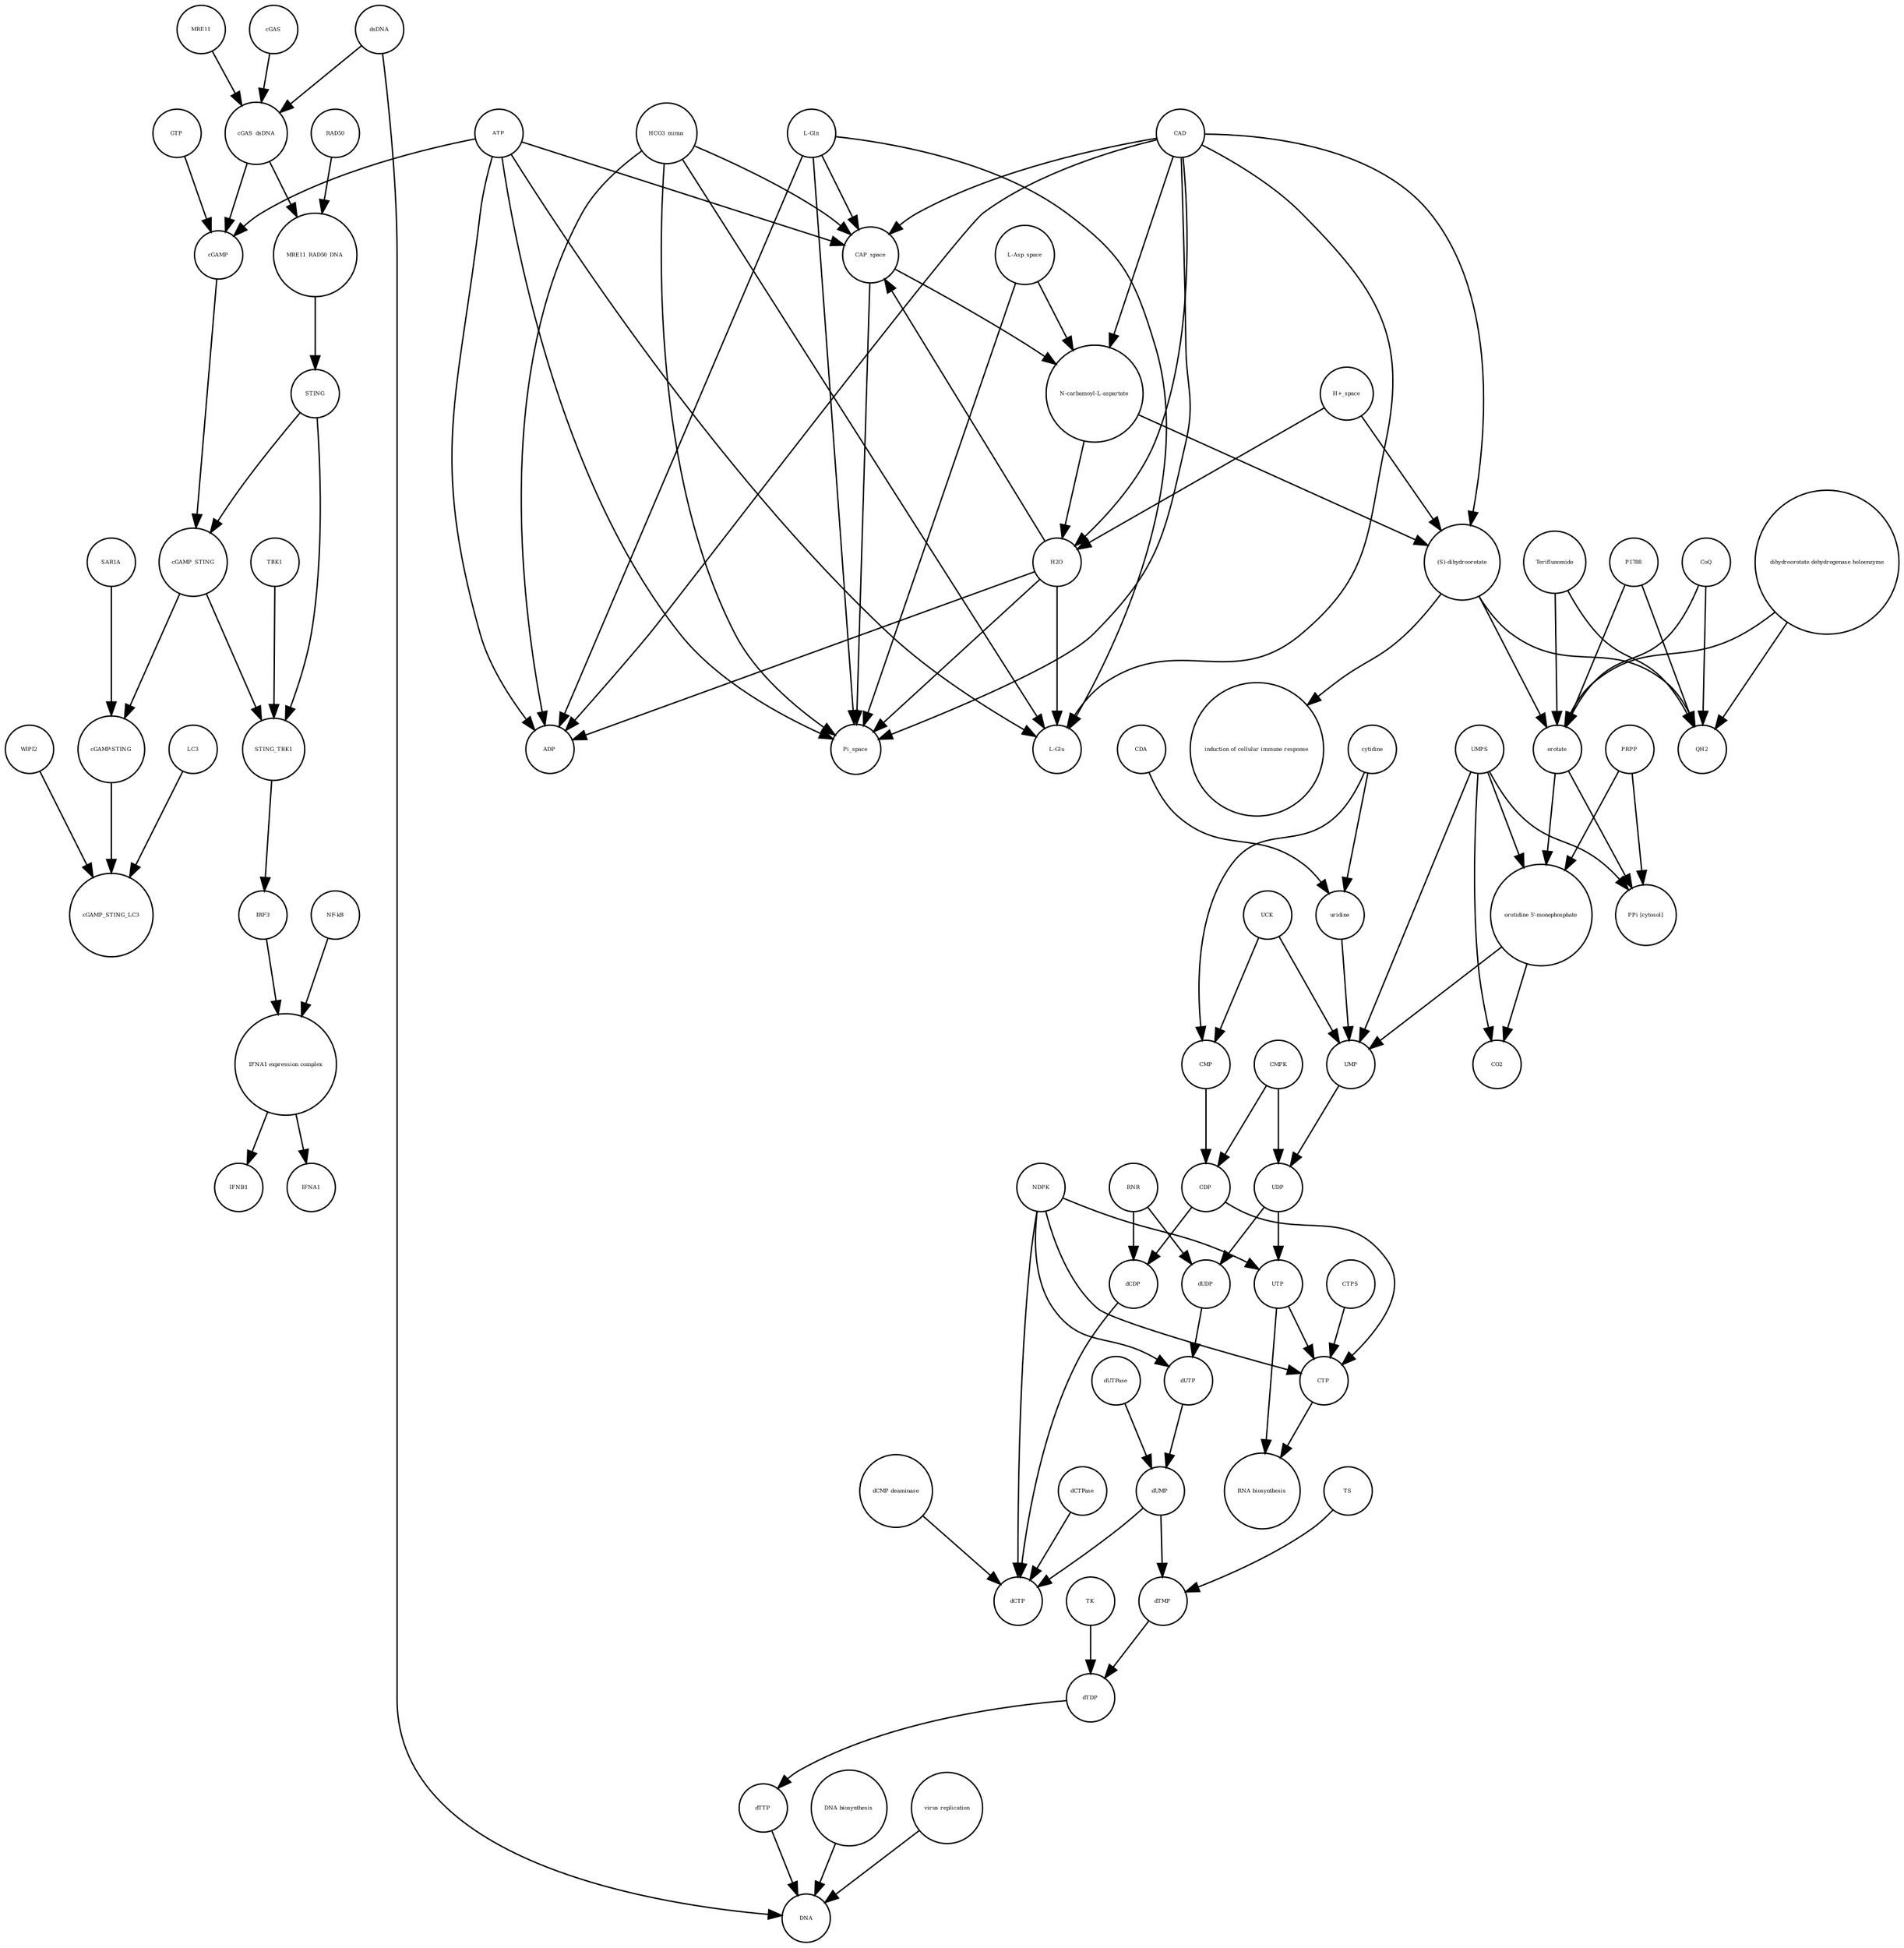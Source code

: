 strict digraph  {
UTP [annotation="", bipartite=0, cls="simple chemical", fontsize=4, label=UTP, shape=circle];
"RNA biosynthesis" [annotation="urn_miriam_obo.go_GO%3A0032774", bipartite=0, cls=phenotype, fontsize=4, label="RNA biosynthesis", shape=circle];
CTP [annotation="", bipartite=0, cls="simple chemical", fontsize=4, label=CTP, shape=circle];
"(S)-dihydroorotate" [annotation="", bipartite=0, cls="simple chemical", fontsize=4, label="(S)-dihydroorotate", shape=circle];
"induction of cellular immune response" [annotation="", bipartite=0, cls=phenotype, fontsize=4, label="induction of cellular immune response", shape=circle];
cytidine [annotation="", bipartite=0, cls="simple chemical", fontsize=4, label=cytidine, shape=circle];
TS [annotation="", bipartite=0, cls=macromolecule, fontsize=4, label=TS, shape=circle];
UDP [annotation="", bipartite=0, cls="simple chemical", fontsize=4, label=UDP, shape=circle];
dTTP [annotation="", bipartite=0, cls="simple chemical", fontsize=4, label=dTTP, shape=circle];
"IFNA1 expression complex" [annotation="", bipartite=0, cls=complex, fontsize=4, label="IFNA1 expression complex", shape=circle];
TK [annotation="", bipartite=0, cls=macromolecule, fontsize=4, label=TK, shape=circle];
dCDP [annotation="", bipartite=0, cls="simple chemical", fontsize=4, label=dCDP, shape=circle];
UCK [annotation="", bipartite=0, cls=macromolecule, fontsize=4, label=UCK, shape=circle];
IFNA1 [annotation="", bipartite=0, cls="nucleic acid feature", fontsize=4, label=IFNA1, shape=circle];
CO2 [annotation="", bipartite=0, cls="simple chemical", fontsize=4, label=CO2, shape=circle];
dCTP [annotation="", bipartite=0, cls="simple chemical", fontsize=4, label=dCTP, shape=circle];
"N-carbamoyl-L-aspartate" [annotation="", bipartite=0, cls="simple chemical", fontsize=4, label="N-carbamoyl-L-aspartate", shape=circle];
PRPP [annotation="", bipartite=0, cls="simple chemical", fontsize=4, label=PRPP, shape=circle];
P1788 [annotation="", bipartite=0, cls="simple chemical", fontsize=4, label=P1788, shape=circle];
STING_TBK1 [annotation="", bipartite=0, cls=complex, fontsize=4, label=STING_TBK1, shape=circle];
CAD [annotation="", bipartite=0, cls=macromolecule, fontsize=4, label=CAD, shape=circle];
cGAMP_STING_LC3 [annotation="", bipartite=0, cls=complex, fontsize=4, label=cGAMP_STING_LC3, shape=circle];
"H+_space" [annotation="", bipartite=0, cls="simple chemical", fontsize=4, label="H+_space", shape=circle];
dsDNA [annotation="", bipartite=0, cls="simple chemical", fontsize=4, label=dsDNA, shape=circle];
cGAMP [annotation="", bipartite=0, cls="simple chemical", fontsize=4, label=cGAMP, shape=circle];
"L-Asp_space" [annotation="", bipartite=0, cls="simple chemical", fontsize=4, label="L-Asp_space", shape=circle];
QH2 [annotation="", bipartite=0, cls="simple chemical", fontsize=4, label=QH2, shape=circle];
"dihydroorotate dehydrogenase holoenzyme" [annotation="", bipartite=0, cls="simple chemical", fontsize=4, label="dihydroorotate dehydrogenase holoenzyme", shape=circle];
dCTPase [annotation="", bipartite=0, cls=macromolecule, fontsize=4, label=dCTPase, shape=circle];
ADP [annotation="", bipartite=0, cls="simple chemical", fontsize=4, label=ADP, shape=circle];
dTDP [annotation="", bipartite=0, cls="simple chemical", fontsize=4, label=dTDP, shape=circle];
UMP [annotation="", bipartite=0, cls="simple chemical", fontsize=4, label=UMP, shape=circle];
dTMP [annotation="", bipartite=0, cls="simple chemical", fontsize=4, label=dTMP, shape=circle];
"L-Gln" [annotation="", bipartite=0, cls="simple chemical", fontsize=4, label="L-Gln", shape=circle];
CAP_space [annotation="", bipartite=0, cls="simple chemical", fontsize=4, label=CAP_space, shape=circle];
MRE11_RAD50_DNA [annotation="", bipartite=0, cls=complex, fontsize=4, label=MRE11_RAD50_DNA, shape=circle];
"orotidine 5'-monophosphate" [annotation="", bipartite=0, cls="simple chemical", fontsize=4, label="orotidine 5'-monophosphate", shape=circle];
STING [annotation="", bipartite=0, cls="macromolecule multimer", fontsize=4, label=STING, shape=circle];
CDA [annotation="", bipartite=0, cls=macromolecule, fontsize=4, label=CDA, shape=circle];
CMPK [annotation="", bipartite=0, cls=macromolecule, fontsize=4, label=CMPK, shape=circle];
dUTPase [annotation="", bipartite=0, cls=macromolecule, fontsize=4, label=dUTPase, shape=circle];
dUTP [annotation="", bipartite=0, cls="simple chemical", fontsize=4, label=dUTP, shape=circle];
cGAS_dsDNA [annotation="", bipartite=0, cls=complex, fontsize=4, label=cGAS_dsDNA, shape=circle];
IFNB1 [annotation="", bipartite=0, cls="nucleic acid feature", fontsize=4, label=IFNB1, shape=circle];
H2O [annotation="", bipartite=0, cls="simple chemical", fontsize=4, label=H2O, shape=circle];
LC3 [annotation="", bipartite=0, cls=macromolecule, fontsize=4, label=LC3, shape=circle];
dUDP [annotation="", bipartite=0, cls="simple chemical", fontsize=4, label=dUDP, shape=circle];
CTPS [annotation="", bipartite=0, cls=macromolecule, fontsize=4, label=CTPS, shape=circle];
RNR [annotation="", bipartite=0, cls=macromolecule, fontsize=4, label=RNR, shape=circle];
CDP [annotation="", bipartite=0, cls="simple chemical", fontsize=4, label=CDP, shape=circle];
NDPK [annotation="", bipartite=0, cls=macromolecule, fontsize=4, label=NDPK, shape=circle];
CMP [annotation="", bipartite=0, cls="simple chemical", fontsize=4, label=CMP, shape=circle];
dUMP [annotation="", bipartite=0, cls="simple chemical", fontsize=4, label=dUMP, shape=circle];
RAD50 [annotation="", bipartite=0, cls="macromolecule multimer", fontsize=4, label=RAD50, shape=circle];
"dCMP deaminase" [annotation="", bipartite=0, cls=macromolecule, fontsize=4, label="dCMP deaminase", shape=circle];
cGAS [annotation="", bipartite=0, cls=macromolecule, fontsize=4, label=cGAS, shape=circle];
"L-Glu" [annotation="", bipartite=0, cls="simple chemical", fontsize=4, label="L-Glu", shape=circle];
GTP [annotation="", bipartite=0, cls="simple chemical", fontsize=4, label=GTP, shape=circle];
UMPS [annotation="", bipartite=0, cls="macromolecule multimer", fontsize=4, label=UMPS, shape=circle];
TBK1 [annotation="", bipartite=0, cls=macromolecule, fontsize=4, label=TBK1, shape=circle];
Pi_space [annotation="", bipartite=0, cls="simple chemical", fontsize=4, label=Pi_space, shape=circle];
CoQ [annotation="", bipartite=0, cls="simple chemical", fontsize=4, label=CoQ, shape=circle];
Teriflunomide [annotation="", bipartite=0, cls="simple chemical", fontsize=4, label=Teriflunomide, shape=circle];
"NF-kB" [annotation="", bipartite=0, cls=complex, fontsize=4, label="NF-kB", shape=circle];
"DNA biosynthesis" [annotation="urn_miriam_obo.go_GO%3A0071897", bipartite=0, cls=phenotype, fontsize=4, label="DNA biosynthesis", shape=circle];
uridine [annotation="", bipartite=0, cls="simple chemical", fontsize=4, label=uridine, shape=circle];
"virus replication" [annotation="", bipartite=0, cls=phenotype, fontsize=4, label="virus replication", shape=circle];
DNA [annotation="", bipartite=0, cls="nucleic acid feature", fontsize=4, label=DNA, shape=circle];
MRE11 [annotation="", bipartite=0, cls="macromolecule multimer", fontsize=4, label=MRE11, shape=circle];
WIPI2 [annotation="", bipartite=0, cls=macromolecule, fontsize=4, label=WIPI2, shape=circle];
IRF3 [annotation="", bipartite=0, cls="macromolecule multimer", fontsize=4, label=IRF3, shape=circle];
"cGAMP-STING" [annotation="", bipartite=0, cls=complex, fontsize=4, label="cGAMP-STING", shape=circle];
"PPi [cytosol]" [annotation="", bipartite=0, cls="simple chemical", fontsize=4, label="PPi [cytosol]", shape=circle];
orotate [annotation="", bipartite=0, cls="simple chemical", fontsize=4, label=orotate, shape=circle];
cGAMP_STING [annotation="", bipartite=0, cls=complex, fontsize=4, label=cGAMP_STING, shape=circle];
ATP [annotation="", bipartite=0, cls="simple chemical", fontsize=4, label=ATP, shape=circle];
SAR1A [annotation="", bipartite=0, cls=macromolecule, fontsize=4, label=SAR1A, shape=circle];
HCO3_minus [annotation="", bipartite=0, cls="simple chemical", fontsize=4, label=HCO3_minus, shape=circle];
UTP -> "RNA biosynthesis"  [annotation="", interaction_type="necessary stimulation"];
UTP -> CTP  [annotation="", interaction_type=production];
CTP -> "RNA biosynthesis"  [annotation="", interaction_type="necessary stimulation"];
"(S)-dihydroorotate" -> "induction of cellular immune response"  [annotation="", interaction_type="necessary stimulation"];
"(S)-dihydroorotate" -> QH2  [annotation="", interaction_type=production];
"(S)-dihydroorotate" -> orotate  [annotation="", interaction_type=production];
cytidine -> CMP  [annotation="", interaction_type=production];
cytidine -> uridine  [annotation="", interaction_type=production];
TS -> dTMP  [annotation="", interaction_type=catalysis];
UDP -> dUDP  [annotation="", interaction_type=production];
UDP -> UTP  [annotation="", interaction_type=production];
dTTP -> DNA  [annotation="", interaction_type=production];
"IFNA1 expression complex" -> IFNB1  [annotation="", interaction_type=stimulation];
"IFNA1 expression complex" -> IFNA1  [annotation="", interaction_type=stimulation];
TK -> dTDP  [annotation="", interaction_type=catalysis];
dCDP -> dCTP  [annotation="", interaction_type=production];
UCK -> UMP  [annotation="", interaction_type=catalysis];
UCK -> CMP  [annotation="", interaction_type=catalysis];
"N-carbamoyl-L-aspartate" -> "(S)-dihydroorotate"  [annotation="", interaction_type=production];
"N-carbamoyl-L-aspartate" -> H2O  [annotation="", interaction_type=production];
PRPP -> "PPi [cytosol]"  [annotation="", interaction_type=production];
PRPP -> "orotidine 5'-monophosphate"  [annotation="", interaction_type=production];
P1788 -> QH2  [annotation=urn_miriam_reactome_REACT_1698, interaction_type=inhibition];
P1788 -> orotate  [annotation=urn_miriam_reactome_REACT_1698, interaction_type=inhibition];
STING_TBK1 -> IRF3  [annotation="", interaction_type=catalysis];
CAD -> ADP  [annotation=urn_miriam_reactome_REACT_1698, interaction_type=catalysis];
CAD -> CAP_space  [annotation=urn_miriam_reactome_REACT_1698, interaction_type=catalysis];
CAD -> "L-Glu"  [annotation=urn_miriam_reactome_REACT_1698, interaction_type=catalysis];
CAD -> Pi_space  [annotation=urn_miriam_reactome_REACT_1698, interaction_type=catalysis];
CAD -> "(S)-dihydroorotate"  [annotation=urn_miriam_reactome_REACT_1698, interaction_type=catalysis];
CAD -> H2O  [annotation=urn_miriam_reactome_REACT_1698, interaction_type=catalysis];
CAD -> "N-carbamoyl-L-aspartate"  [annotation=urn_miriam_reactome_REACT_1698, interaction_type=catalysis];
"H+_space" -> "(S)-dihydroorotate"  [annotation="", interaction_type=production];
"H+_space" -> H2O  [annotation="", interaction_type=production];
dsDNA -> DNA  [annotation="", interaction_type=production];
dsDNA -> cGAS_dsDNA  [annotation="", interaction_type=production];
cGAMP -> cGAMP_STING  [annotation="", interaction_type=production];
"L-Asp_space" -> Pi_space  [annotation="", interaction_type=production];
"L-Asp_space" -> "N-carbamoyl-L-aspartate"  [annotation="", interaction_type=production];
"dihydroorotate dehydrogenase holoenzyme" -> QH2  [annotation=urn_miriam_reactome_REACT_1698, interaction_type=catalysis];
"dihydroorotate dehydrogenase holoenzyme" -> orotate  [annotation=urn_miriam_reactome_REACT_1698, interaction_type=catalysis];
dCTPase -> dCTP  [annotation="", interaction_type=catalysis];
dTDP -> dTTP  [annotation="", interaction_type=production];
UMP -> UDP  [annotation="", interaction_type=production];
dTMP -> dTDP  [annotation="", interaction_type=production];
"L-Gln" -> CAP_space  [annotation="", interaction_type=production];
"L-Gln" -> ADP  [annotation="", interaction_type=production];
"L-Gln" -> Pi_space  [annotation="", interaction_type=production];
"L-Gln" -> "L-Glu"  [annotation="", interaction_type=production];
CAP_space -> Pi_space  [annotation="", interaction_type=production];
CAP_space -> "N-carbamoyl-L-aspartate"  [annotation="", interaction_type=production];
MRE11_RAD50_DNA -> STING  [annotation="", interaction_type=catalysis];
"orotidine 5'-monophosphate" -> CO2  [annotation="", interaction_type=production];
"orotidine 5'-monophosphate" -> UMP  [annotation="", interaction_type=production];
STING -> cGAMP_STING  [annotation="", interaction_type=production];
STING -> STING_TBK1  [annotation="", interaction_type=production];
CDA -> uridine  [annotation="", interaction_type=catalysis];
CMPK -> UDP  [annotation="", interaction_type=catalysis];
CMPK -> CDP  [annotation="", interaction_type=catalysis];
dUTPase -> dUMP  [annotation="", interaction_type=catalysis];
dUTP -> dUMP  [annotation="", interaction_type=production];
cGAS_dsDNA -> cGAMP  [annotation="", interaction_type=catalysis];
cGAS_dsDNA -> MRE11_RAD50_DNA  [annotation="", interaction_type=production];
H2O -> CAP_space  [annotation="", interaction_type=production];
H2O -> ADP  [annotation="", interaction_type=production];
H2O -> Pi_space  [annotation="", interaction_type=production];
H2O -> "L-Glu"  [annotation="", interaction_type=production];
LC3 -> cGAMP_STING_LC3  [annotation="", interaction_type=production];
dUDP -> dUTP  [annotation="", interaction_type=production];
CTPS -> CTP  [annotation="", interaction_type=catalysis];
RNR -> dUDP  [annotation="", interaction_type=catalysis];
RNR -> dCDP  [annotation="", interaction_type=catalysis];
CDP -> CTP  [annotation="", interaction_type=production];
CDP -> dCDP  [annotation="", interaction_type=production];
NDPK -> dCTP  [annotation="", interaction_type=catalysis];
NDPK -> dUTP  [annotation="", interaction_type=catalysis];
NDPK -> CTP  [annotation="", interaction_type=catalysis];
NDPK -> UTP  [annotation="", interaction_type=catalysis];
CMP -> CDP  [annotation="", interaction_type=production];
dUMP -> dCTP  [annotation="", interaction_type=production];
dUMP -> dTMP  [annotation="", interaction_type=production];
RAD50 -> MRE11_RAD50_DNA  [annotation="", interaction_type=production];
"dCMP deaminase" -> dCTP  [annotation="", interaction_type=catalysis];
cGAS -> cGAS_dsDNA  [annotation="", interaction_type=production];
GTP -> cGAMP  [annotation="", interaction_type=production];
UMPS -> CO2  [annotation=urn_miriam_reactome_REACT_1698, interaction_type=catalysis];
UMPS -> UMP  [annotation=urn_miriam_reactome_REACT_1698, interaction_type=catalysis];
UMPS -> "PPi [cytosol]"  [annotation=urn_miriam_reactome_REACT_1698, interaction_type=catalysis];
UMPS -> "orotidine 5'-monophosphate"  [annotation=urn_miriam_reactome_REACT_1698, interaction_type=catalysis];
TBK1 -> STING_TBK1  [annotation="", interaction_type=production];
CoQ -> QH2  [annotation="", interaction_type=production];
CoQ -> orotate  [annotation="", interaction_type=production];
Teriflunomide -> QH2  [annotation=urn_miriam_reactome_REACT_1698, interaction_type=inhibition];
Teriflunomide -> orotate  [annotation=urn_miriam_reactome_REACT_1698, interaction_type=inhibition];
"NF-kB" -> "IFNA1 expression complex"  [annotation="", interaction_type=production];
"DNA biosynthesis" -> DNA  [annotation="", interaction_type=catalysis];
uridine -> UMP  [annotation="", interaction_type=production];
"virus replication" -> DNA  [annotation="", interaction_type=inhibition];
MRE11 -> cGAS_dsDNA  [annotation="", interaction_type=production];
WIPI2 -> cGAMP_STING_LC3  [annotation="", interaction_type=catalysis];
IRF3 -> "IFNA1 expression complex"  [annotation="", interaction_type=production];
"cGAMP-STING" -> cGAMP_STING_LC3  [annotation="", interaction_type=production];
orotate -> "PPi [cytosol]"  [annotation="", interaction_type=production];
orotate -> "orotidine 5'-monophosphate"  [annotation="", interaction_type=production];
cGAMP_STING -> STING_TBK1  [annotation="", interaction_type=production];
cGAMP_STING -> "cGAMP-STING"  [annotation="", interaction_type=production];
ATP -> cGAMP  [annotation="", interaction_type=production];
ATP -> ADP  [annotation="", interaction_type=production];
ATP -> CAP_space  [annotation="", interaction_type=production];
ATP -> "L-Glu"  [annotation="", interaction_type=production];
ATP -> Pi_space  [annotation="", interaction_type=production];
SAR1A -> "cGAMP-STING"  [annotation="", interaction_type=catalysis];
HCO3_minus -> CAP_space  [annotation="", interaction_type=production];
HCO3_minus -> ADP  [annotation="", interaction_type=production];
HCO3_minus -> Pi_space  [annotation="", interaction_type=production];
HCO3_minus -> "L-Glu"  [annotation="", interaction_type=production];
}
